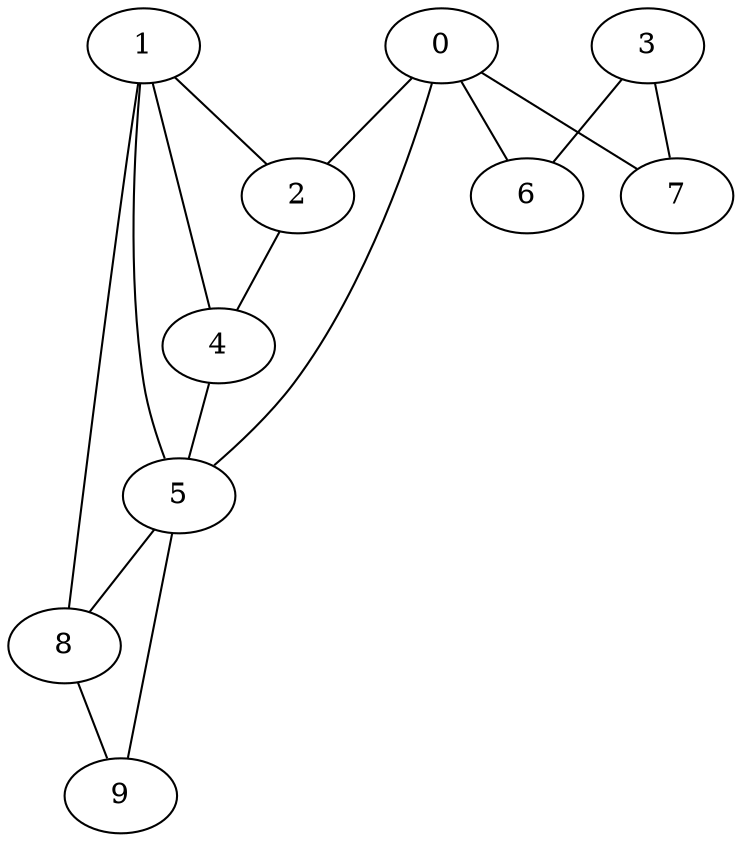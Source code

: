 graph G {
  0 -- 5;
  0 -- 2;
  0 -- 7;
  0 -- 6;
  1 -- 5;
  1 -- 8;
  1 -- 2;
  1 -- 4;
  2 -- 4;
  3 -- 6;
  3 -- 7;
  4 -- 5;
  5 -- 9;
  5 -- 8;
  8 -- 9;
}
